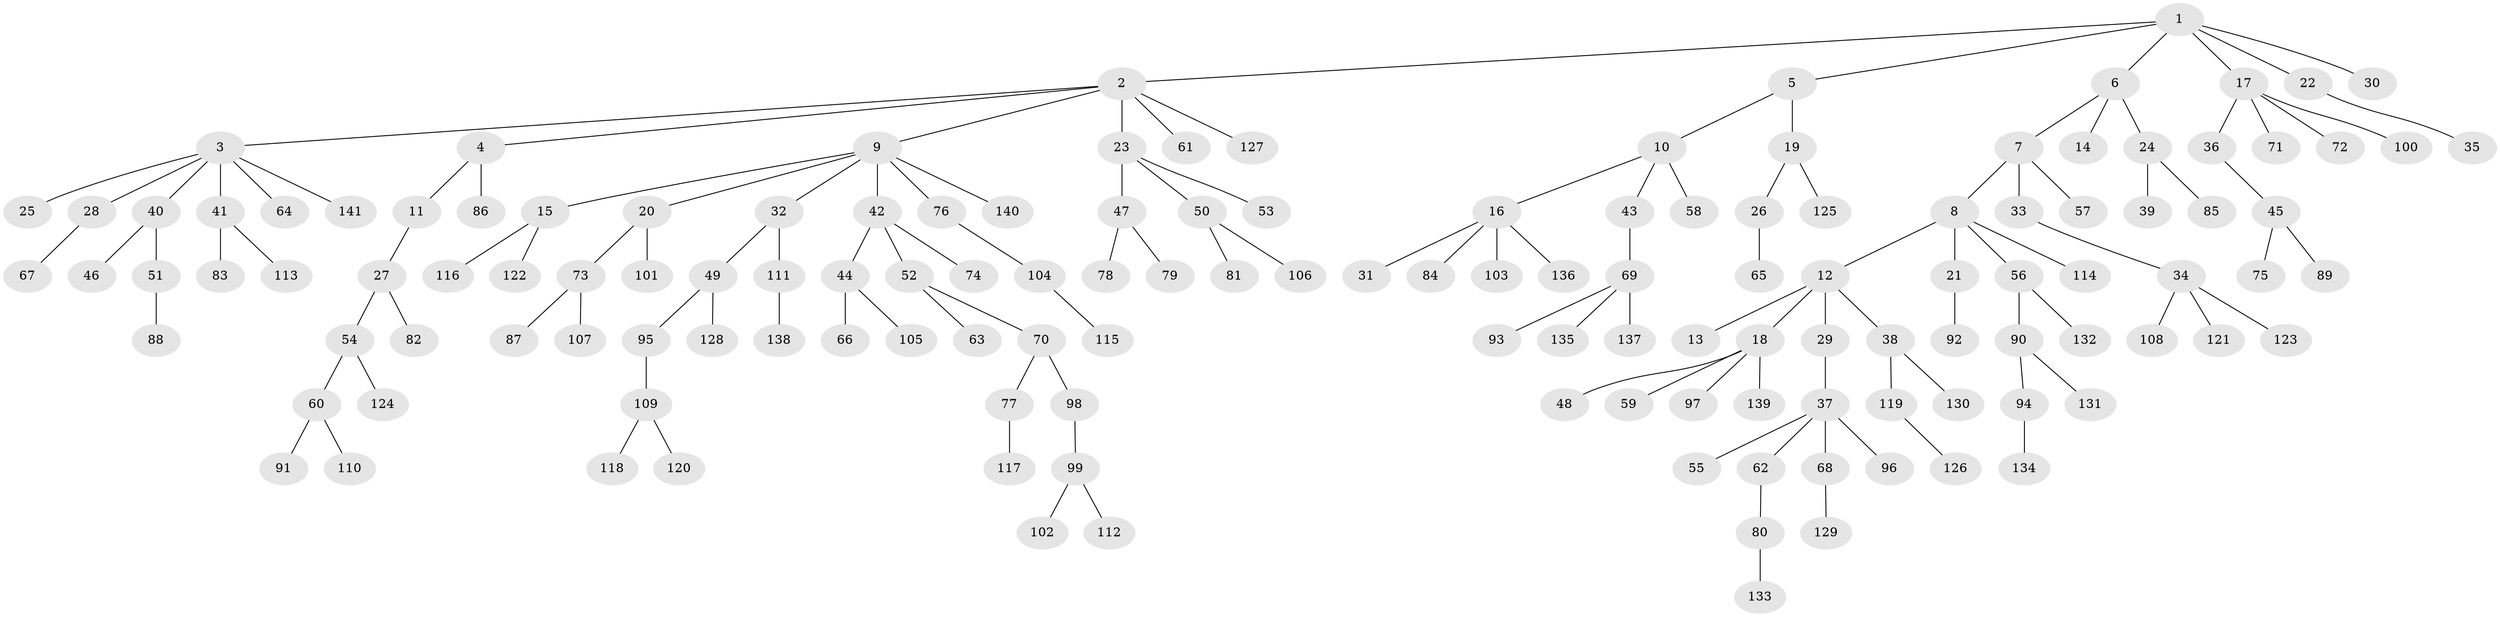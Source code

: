 // coarse degree distribution, {6: 0.020202020202020204, 12: 0.010101010101010102, 7: 0.010101010101010102, 2: 0.1717171717171717, 4: 0.0707070707070707, 5: 0.030303030303030304, 3: 0.10101010101010101, 1: 0.5858585858585859}
// Generated by graph-tools (version 1.1) at 2025/42/03/06/25 10:42:04]
// undirected, 141 vertices, 140 edges
graph export_dot {
graph [start="1"]
  node [color=gray90,style=filled];
  1;
  2;
  3;
  4;
  5;
  6;
  7;
  8;
  9;
  10;
  11;
  12;
  13;
  14;
  15;
  16;
  17;
  18;
  19;
  20;
  21;
  22;
  23;
  24;
  25;
  26;
  27;
  28;
  29;
  30;
  31;
  32;
  33;
  34;
  35;
  36;
  37;
  38;
  39;
  40;
  41;
  42;
  43;
  44;
  45;
  46;
  47;
  48;
  49;
  50;
  51;
  52;
  53;
  54;
  55;
  56;
  57;
  58;
  59;
  60;
  61;
  62;
  63;
  64;
  65;
  66;
  67;
  68;
  69;
  70;
  71;
  72;
  73;
  74;
  75;
  76;
  77;
  78;
  79;
  80;
  81;
  82;
  83;
  84;
  85;
  86;
  87;
  88;
  89;
  90;
  91;
  92;
  93;
  94;
  95;
  96;
  97;
  98;
  99;
  100;
  101;
  102;
  103;
  104;
  105;
  106;
  107;
  108;
  109;
  110;
  111;
  112;
  113;
  114;
  115;
  116;
  117;
  118;
  119;
  120;
  121;
  122;
  123;
  124;
  125;
  126;
  127;
  128;
  129;
  130;
  131;
  132;
  133;
  134;
  135;
  136;
  137;
  138;
  139;
  140;
  141;
  1 -- 2;
  1 -- 5;
  1 -- 6;
  1 -- 17;
  1 -- 22;
  1 -- 30;
  2 -- 3;
  2 -- 4;
  2 -- 9;
  2 -- 23;
  2 -- 61;
  2 -- 127;
  3 -- 25;
  3 -- 28;
  3 -- 40;
  3 -- 41;
  3 -- 64;
  3 -- 141;
  4 -- 11;
  4 -- 86;
  5 -- 10;
  5 -- 19;
  6 -- 7;
  6 -- 14;
  6 -- 24;
  7 -- 8;
  7 -- 33;
  7 -- 57;
  8 -- 12;
  8 -- 21;
  8 -- 56;
  8 -- 114;
  9 -- 15;
  9 -- 20;
  9 -- 32;
  9 -- 42;
  9 -- 76;
  9 -- 140;
  10 -- 16;
  10 -- 43;
  10 -- 58;
  11 -- 27;
  12 -- 13;
  12 -- 18;
  12 -- 29;
  12 -- 38;
  15 -- 116;
  15 -- 122;
  16 -- 31;
  16 -- 84;
  16 -- 103;
  16 -- 136;
  17 -- 36;
  17 -- 71;
  17 -- 72;
  17 -- 100;
  18 -- 48;
  18 -- 59;
  18 -- 97;
  18 -- 139;
  19 -- 26;
  19 -- 125;
  20 -- 73;
  20 -- 101;
  21 -- 92;
  22 -- 35;
  23 -- 47;
  23 -- 50;
  23 -- 53;
  24 -- 39;
  24 -- 85;
  26 -- 65;
  27 -- 54;
  27 -- 82;
  28 -- 67;
  29 -- 37;
  32 -- 49;
  32 -- 111;
  33 -- 34;
  34 -- 108;
  34 -- 121;
  34 -- 123;
  36 -- 45;
  37 -- 55;
  37 -- 62;
  37 -- 68;
  37 -- 96;
  38 -- 119;
  38 -- 130;
  40 -- 46;
  40 -- 51;
  41 -- 83;
  41 -- 113;
  42 -- 44;
  42 -- 52;
  42 -- 74;
  43 -- 69;
  44 -- 66;
  44 -- 105;
  45 -- 75;
  45 -- 89;
  47 -- 78;
  47 -- 79;
  49 -- 95;
  49 -- 128;
  50 -- 81;
  50 -- 106;
  51 -- 88;
  52 -- 63;
  52 -- 70;
  54 -- 60;
  54 -- 124;
  56 -- 90;
  56 -- 132;
  60 -- 91;
  60 -- 110;
  62 -- 80;
  68 -- 129;
  69 -- 93;
  69 -- 135;
  69 -- 137;
  70 -- 77;
  70 -- 98;
  73 -- 87;
  73 -- 107;
  76 -- 104;
  77 -- 117;
  80 -- 133;
  90 -- 94;
  90 -- 131;
  94 -- 134;
  95 -- 109;
  98 -- 99;
  99 -- 102;
  99 -- 112;
  104 -- 115;
  109 -- 118;
  109 -- 120;
  111 -- 138;
  119 -- 126;
}
